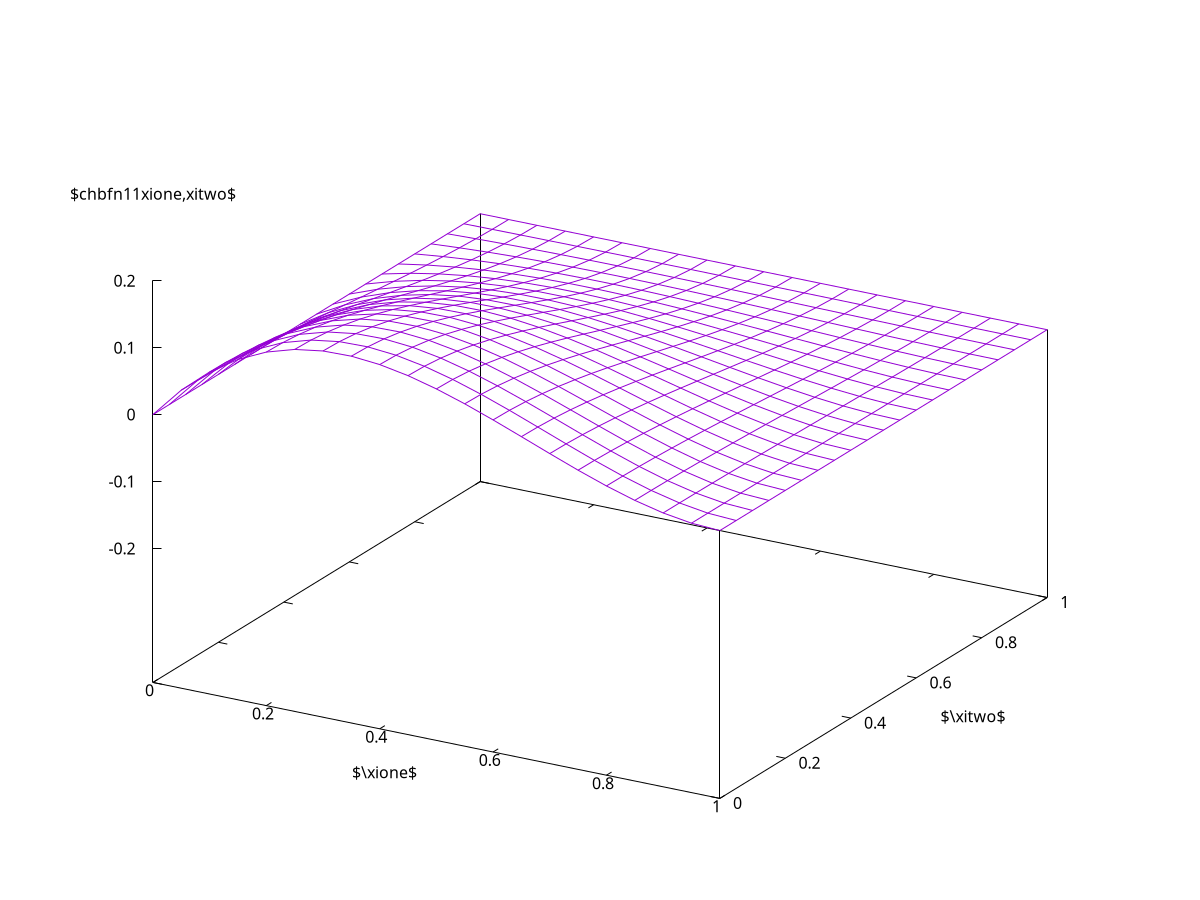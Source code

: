 #set title "Bicubic Hermite basis functions"
set nokey
set samples 21
set isosample 21
set xlabel "$\\xione$"
set ylabel "$\\xitwo$"
set label 5 "$\\chbfn{1}{1}{\\xione,\\xitwo}$" at 0.00, 0.00, 0.33 centre
#set xtics  0.00,0.25,1
#set ytics -0.25,0.25,1
set ztics -0.20,0.1,0.20
phi10(z)=1.0-3.0*z*z+2.0*z*z*z
phi11(z)=z*(z-1.0)*(z-1.0)
phi20(z)=z*z*(3.0-2.0*z)
phi21(z)=z*z*(z-1.0)
psi5(x,y)=phi11(x)*phi10(y)
set xrange [0:1]
set yrange [0:1]
set zrange [-0.2:0.2]
splot psi5(x,y)
 
